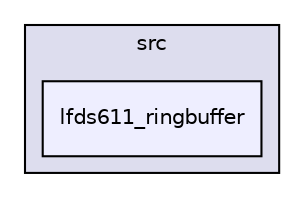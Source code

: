 digraph "UTIL/LFDS/liblfds6.1.1/liblfds611/src/lfds611_ringbuffer" {
  compound=true
  node [ fontsize="10", fontname="Helvetica"];
  edge [ labelfontsize="10", labelfontname="Helvetica"];
  subgraph clusterdir_0a655db9a85a50e8db662a80b99aeaaa {
    graph [ bgcolor="#ddddee", pencolor="black", label="src" fontname="Helvetica", fontsize="10", URL="dir_0a655db9a85a50e8db662a80b99aeaaa.html"]
  dir_ad561009ab81922859589c75c70f2cb6 [shape=box, label="lfds611_ringbuffer", style="filled", fillcolor="#eeeeff", pencolor="black", URL="dir_ad561009ab81922859589c75c70f2cb6.html"];
  }
}
